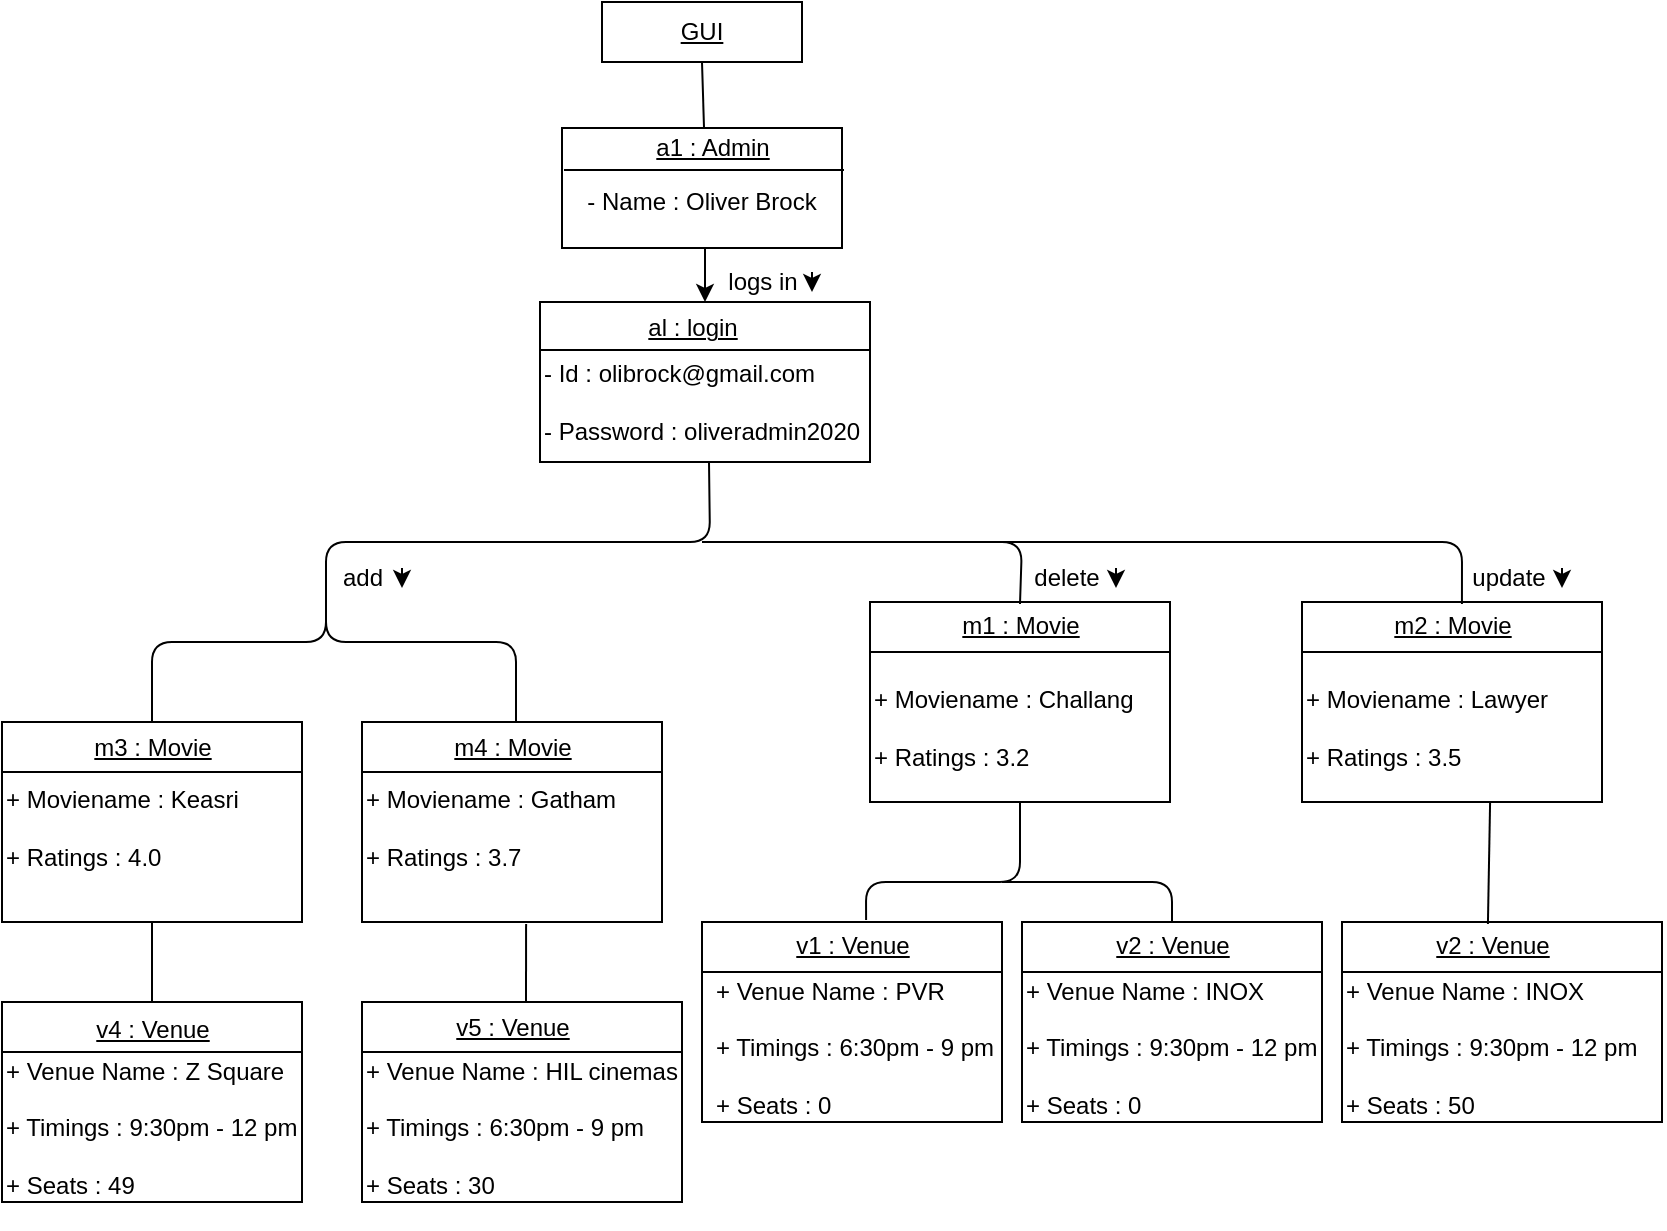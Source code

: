 <mxfile version="13.10.0" type="github">
  <diagram id="8StgFau6CERU6S8Ug89j" name="Page-1">
    <mxGraphModel dx="1022" dy="695" grid="1" gridSize="10" guides="1" tooltips="1" connect="1" arrows="1" fold="1" page="1" pageScale="1" pageWidth="850" pageHeight="1100" math="0" shadow="0">
      <root>
        <mxCell id="0" />
        <mxCell id="1" parent="0" />
        <mxCell id="SlvavN0k8m86maqTuqYq-1" value="&lt;u&gt;GUI&lt;/u&gt;" style="rounded=0;whiteSpace=wrap;html=1;" vertex="1" parent="1">
          <mxGeometry x="310" y="20" width="100" height="30" as="geometry" />
        </mxCell>
        <mxCell id="SlvavN0k8m86maqTuqYq-46" style="edgeStyle=orthogonalEdgeStyle;rounded=0;orthogonalLoop=1;jettySize=auto;html=1;exitX=0.5;exitY=1;exitDx=0;exitDy=0;entryX=0.5;entryY=0;entryDx=0;entryDy=0;" edge="1" parent="1" source="SlvavN0k8m86maqTuqYq-2" target="SlvavN0k8m86maqTuqYq-6">
          <mxGeometry relative="1" as="geometry" />
        </mxCell>
        <mxCell id="SlvavN0k8m86maqTuqYq-2" value="" style="rounded=0;whiteSpace=wrap;html=1;" vertex="1" parent="1">
          <mxGeometry x="290" y="83" width="140" height="60" as="geometry" />
        </mxCell>
        <mxCell id="SlvavN0k8m86maqTuqYq-3" value="&lt;u&gt;a1 : Admin&lt;br&gt;&lt;/u&gt;" style="text;html=1;align=center;verticalAlign=middle;resizable=0;points=[];autosize=1;" vertex="1" parent="1">
          <mxGeometry x="330" y="83" width="70" height="20" as="geometry" />
        </mxCell>
        <mxCell id="SlvavN0k8m86maqTuqYq-4" value="" style="endArrow=none;html=1;exitX=0;exitY=0.25;exitDx=0;exitDy=0;entryX=1;entryY=0.25;entryDx=0;entryDy=0;" edge="1" parent="1">
          <mxGeometry width="50" height="50" relative="1" as="geometry">
            <mxPoint x="291" y="104" as="sourcePoint" />
            <mxPoint x="431" y="104" as="targetPoint" />
          </mxGeometry>
        </mxCell>
        <mxCell id="SlvavN0k8m86maqTuqYq-5" value="- Name : Oliver Brock" style="text;html=1;strokeColor=none;fillColor=none;align=center;verticalAlign=middle;whiteSpace=wrap;rounded=0;" vertex="1" parent="1">
          <mxGeometry x="285" y="110" width="150" height="20" as="geometry" />
        </mxCell>
        <mxCell id="SlvavN0k8m86maqTuqYq-6" value="" style="rounded=0;whiteSpace=wrap;html=1;" vertex="1" parent="1">
          <mxGeometry x="279" y="170" width="165" height="80" as="geometry" />
        </mxCell>
        <mxCell id="SlvavN0k8m86maqTuqYq-7" value="&lt;u&gt;al : login&lt;br&gt;&lt;/u&gt;" style="text;html=1;align=center;verticalAlign=middle;resizable=0;points=[];autosize=1;" vertex="1" parent="1">
          <mxGeometry x="325" y="173" width="60" height="20" as="geometry" />
        </mxCell>
        <mxCell id="SlvavN0k8m86maqTuqYq-8" value="" style="endArrow=none;html=1;entryX=1;entryY=0.338;entryDx=0;entryDy=0;entryPerimeter=0;" edge="1" parent="1">
          <mxGeometry width="50" height="50" relative="1" as="geometry">
            <mxPoint x="279" y="194" as="sourcePoint" />
            <mxPoint x="444" y="194.04" as="targetPoint" />
          </mxGeometry>
        </mxCell>
        <mxCell id="SlvavN0k8m86maqTuqYq-9" value="&lt;div align=&quot;left&quot;&gt;- Id : olibrock@gmail.com&lt;/div&gt;&lt;div align=&quot;left&quot;&gt;&lt;br&gt;&lt;/div&gt;&lt;div align=&quot;left&quot;&gt;- Password : oliveradmin2020&lt;br&gt;&lt;/div&gt;" style="text;html=1;strokeColor=none;fillColor=none;align=left;verticalAlign=middle;whiteSpace=wrap;rounded=0;" vertex="1" parent="1">
          <mxGeometry x="279" y="210" width="185" height="20" as="geometry" />
        </mxCell>
        <mxCell id="SlvavN0k8m86maqTuqYq-10" value="" style="rounded=0;whiteSpace=wrap;html=1;" vertex="1" parent="1">
          <mxGeometry x="10" y="380" width="150" height="100" as="geometry" />
        </mxCell>
        <mxCell id="SlvavN0k8m86maqTuqYq-12" value="" style="endArrow=none;html=1;exitX=0;exitY=0.25;exitDx=0;exitDy=0;entryX=1;entryY=0.25;entryDx=0;entryDy=0;" edge="1" parent="1" source="SlvavN0k8m86maqTuqYq-10" target="SlvavN0k8m86maqTuqYq-10">
          <mxGeometry width="50" height="50" relative="1" as="geometry">
            <mxPoint x="80" y="400" as="sourcePoint" />
            <mxPoint x="130" y="350" as="targetPoint" />
          </mxGeometry>
        </mxCell>
        <mxCell id="SlvavN0k8m86maqTuqYq-13" value="&lt;u&gt;m3 : Movie&lt;br&gt;&lt;/u&gt;" style="text;html=1;align=center;verticalAlign=middle;resizable=0;points=[];autosize=1;" vertex="1" parent="1">
          <mxGeometry x="50" y="383" width="70" height="20" as="geometry" />
        </mxCell>
        <mxCell id="SlvavN0k8m86maqTuqYq-16" value="" style="rounded=0;whiteSpace=wrap;html=1;" vertex="1" parent="1">
          <mxGeometry x="190" y="380" width="150" height="100" as="geometry" />
        </mxCell>
        <mxCell id="SlvavN0k8m86maqTuqYq-17" value="" style="endArrow=none;html=1;exitX=0;exitY=0.25;exitDx=0;exitDy=0;entryX=1;entryY=0.25;entryDx=0;entryDy=0;" edge="1" parent="1" source="SlvavN0k8m86maqTuqYq-16" target="SlvavN0k8m86maqTuqYq-16">
          <mxGeometry width="50" height="50" relative="1" as="geometry">
            <mxPoint x="260" y="400" as="sourcePoint" />
            <mxPoint x="310" y="350" as="targetPoint" />
          </mxGeometry>
        </mxCell>
        <mxCell id="SlvavN0k8m86maqTuqYq-18" value="&lt;u&gt;m4 : Movie&lt;br&gt;&lt;/u&gt;" style="text;html=1;align=center;verticalAlign=middle;resizable=0;points=[];autosize=1;" vertex="1" parent="1">
          <mxGeometry x="230" y="383" width="70" height="20" as="geometry" />
        </mxCell>
        <mxCell id="SlvavN0k8m86maqTuqYq-19" value="" style="rounded=0;whiteSpace=wrap;html=1;" vertex="1" parent="1">
          <mxGeometry x="444" y="320" width="150" height="100" as="geometry" />
        </mxCell>
        <mxCell id="SlvavN0k8m86maqTuqYq-20" value="" style="endArrow=none;html=1;exitX=0;exitY=0.25;exitDx=0;exitDy=0;entryX=1;entryY=0.25;entryDx=0;entryDy=0;" edge="1" parent="1" source="SlvavN0k8m86maqTuqYq-19" target="SlvavN0k8m86maqTuqYq-19">
          <mxGeometry width="50" height="50" relative="1" as="geometry">
            <mxPoint x="514" y="400" as="sourcePoint" />
            <mxPoint x="564" y="350" as="targetPoint" />
          </mxGeometry>
        </mxCell>
        <mxCell id="SlvavN0k8m86maqTuqYq-21" value="&lt;u&gt;m1 : Movie&lt;br&gt;&lt;/u&gt;" style="text;html=1;align=center;verticalAlign=middle;resizable=0;points=[];autosize=1;" vertex="1" parent="1">
          <mxGeometry x="484" y="322" width="70" height="20" as="geometry" />
        </mxCell>
        <mxCell id="SlvavN0k8m86maqTuqYq-22" value="" style="rounded=0;whiteSpace=wrap;html=1;" vertex="1" parent="1">
          <mxGeometry x="660" y="320" width="150" height="100" as="geometry" />
        </mxCell>
        <mxCell id="SlvavN0k8m86maqTuqYq-23" value="" style="endArrow=none;html=1;exitX=0;exitY=0.25;exitDx=0;exitDy=0;entryX=1;entryY=0.25;entryDx=0;entryDy=0;" edge="1" parent="1" source="SlvavN0k8m86maqTuqYq-22" target="SlvavN0k8m86maqTuqYq-22">
          <mxGeometry width="50" height="50" relative="1" as="geometry">
            <mxPoint x="730" y="400" as="sourcePoint" />
            <mxPoint x="780" y="350" as="targetPoint" />
          </mxGeometry>
        </mxCell>
        <mxCell id="SlvavN0k8m86maqTuqYq-24" value="&lt;u&gt;m2 : Movie&lt;br&gt;&lt;/u&gt;" style="text;html=1;align=center;verticalAlign=middle;resizable=0;points=[];autosize=1;" vertex="1" parent="1">
          <mxGeometry x="700" y="322" width="70" height="20" as="geometry" />
        </mxCell>
        <mxCell id="SlvavN0k8m86maqTuqYq-25" value="" style="rounded=0;whiteSpace=wrap;html=1;" vertex="1" parent="1">
          <mxGeometry x="10" y="520" width="150" height="100" as="geometry" />
        </mxCell>
        <mxCell id="SlvavN0k8m86maqTuqYq-26" value="" style="endArrow=none;html=1;exitX=0;exitY=0.25;exitDx=0;exitDy=0;entryX=1;entryY=0.25;entryDx=0;entryDy=0;" edge="1" parent="1" source="SlvavN0k8m86maqTuqYq-25" target="SlvavN0k8m86maqTuqYq-25">
          <mxGeometry width="50" height="50" relative="1" as="geometry">
            <mxPoint x="80" y="560" as="sourcePoint" />
            <mxPoint x="130" y="510" as="targetPoint" />
          </mxGeometry>
        </mxCell>
        <mxCell id="SlvavN0k8m86maqTuqYq-27" value="&lt;u&gt;v4 : Venue&lt;br&gt;&lt;/u&gt;" style="text;html=1;align=center;verticalAlign=middle;resizable=0;points=[];autosize=1;" vertex="1" parent="1">
          <mxGeometry x="50" y="524" width="70" height="20" as="geometry" />
        </mxCell>
        <mxCell id="SlvavN0k8m86maqTuqYq-28" value="" style="rounded=0;whiteSpace=wrap;html=1;" vertex="1" parent="1">
          <mxGeometry x="190" y="520" width="160" height="100" as="geometry" />
        </mxCell>
        <mxCell id="SlvavN0k8m86maqTuqYq-29" value="" style="endArrow=none;html=1;exitX=0;exitY=0.25;exitDx=0;exitDy=0;entryX=1;entryY=0.25;entryDx=0;entryDy=0;" edge="1" parent="1" source="SlvavN0k8m86maqTuqYq-28" target="SlvavN0k8m86maqTuqYq-28">
          <mxGeometry width="50" height="50" relative="1" as="geometry">
            <mxPoint x="260" y="560" as="sourcePoint" />
            <mxPoint x="310" y="510" as="targetPoint" />
          </mxGeometry>
        </mxCell>
        <mxCell id="SlvavN0k8m86maqTuqYq-30" value="&lt;u&gt;v5 : Venue&lt;br&gt;&lt;/u&gt;" style="text;html=1;align=center;verticalAlign=middle;resizable=0;points=[];autosize=1;" vertex="1" parent="1">
          <mxGeometry x="230" y="523" width="70" height="20" as="geometry" />
        </mxCell>
        <mxCell id="SlvavN0k8m86maqTuqYq-31" value="" style="rounded=0;whiteSpace=wrap;html=1;" vertex="1" parent="1">
          <mxGeometry x="360" y="480" width="150" height="100" as="geometry" />
        </mxCell>
        <mxCell id="SlvavN0k8m86maqTuqYq-32" value="" style="endArrow=none;html=1;exitX=0;exitY=0.25;exitDx=0;exitDy=0;entryX=1;entryY=0.25;entryDx=0;entryDy=0;" edge="1" parent="1" source="SlvavN0k8m86maqTuqYq-31" target="SlvavN0k8m86maqTuqYq-31">
          <mxGeometry width="50" height="50" relative="1" as="geometry">
            <mxPoint x="430" y="560" as="sourcePoint" />
            <mxPoint x="480" y="510" as="targetPoint" />
          </mxGeometry>
        </mxCell>
        <mxCell id="SlvavN0k8m86maqTuqYq-33" value="&lt;u&gt;v1 : Venue&lt;br&gt;&lt;/u&gt;" style="text;html=1;align=center;verticalAlign=middle;resizable=0;points=[];autosize=1;" vertex="1" parent="1">
          <mxGeometry x="400" y="482" width="70" height="20" as="geometry" />
        </mxCell>
        <mxCell id="SlvavN0k8m86maqTuqYq-34" value="" style="rounded=0;whiteSpace=wrap;html=1;" vertex="1" parent="1">
          <mxGeometry x="520" y="480" width="150" height="100" as="geometry" />
        </mxCell>
        <mxCell id="SlvavN0k8m86maqTuqYq-35" value="" style="endArrow=none;html=1;exitX=0;exitY=0.25;exitDx=0;exitDy=0;entryX=1;entryY=0.25;entryDx=0;entryDy=0;" edge="1" parent="1" source="SlvavN0k8m86maqTuqYq-34" target="SlvavN0k8m86maqTuqYq-34">
          <mxGeometry width="50" height="50" relative="1" as="geometry">
            <mxPoint x="590" y="560" as="sourcePoint" />
            <mxPoint x="640" y="510" as="targetPoint" />
          </mxGeometry>
        </mxCell>
        <mxCell id="SlvavN0k8m86maqTuqYq-36" value="&lt;u&gt;v2 : Venue&lt;br&gt;&lt;/u&gt;" style="text;html=1;align=center;verticalAlign=middle;resizable=0;points=[];autosize=1;" vertex="1" parent="1">
          <mxGeometry x="560" y="482" width="70" height="20" as="geometry" />
        </mxCell>
        <mxCell id="SlvavN0k8m86maqTuqYq-37" value="" style="rounded=0;whiteSpace=wrap;html=1;" vertex="1" parent="1">
          <mxGeometry x="680" y="480" width="160" height="100" as="geometry" />
        </mxCell>
        <mxCell id="SlvavN0k8m86maqTuqYq-38" value="" style="endArrow=none;html=1;exitX=0;exitY=0.25;exitDx=0;exitDy=0;entryX=1;entryY=0.25;entryDx=0;entryDy=0;" edge="1" parent="1" source="SlvavN0k8m86maqTuqYq-37" target="SlvavN0k8m86maqTuqYq-37">
          <mxGeometry width="50" height="50" relative="1" as="geometry">
            <mxPoint x="750" y="560" as="sourcePoint" />
            <mxPoint x="800" y="510" as="targetPoint" />
          </mxGeometry>
        </mxCell>
        <mxCell id="SlvavN0k8m86maqTuqYq-39" value="&lt;u&gt;v2 : Venue&lt;br&gt;&lt;/u&gt;" style="text;html=1;align=center;verticalAlign=middle;resizable=0;points=[];autosize=1;" vertex="1" parent="1">
          <mxGeometry x="720" y="482" width="70" height="20" as="geometry" />
        </mxCell>
        <mxCell id="SlvavN0k8m86maqTuqYq-42" value="" style="endArrow=none;html=1;" edge="1" parent="1">
          <mxGeometry width="50" height="50" relative="1" as="geometry">
            <mxPoint x="519" y="321" as="sourcePoint" />
            <mxPoint x="360" y="290" as="targetPoint" />
            <Array as="points">
              <mxPoint x="520" y="290" />
            </Array>
          </mxGeometry>
        </mxCell>
        <mxCell id="SlvavN0k8m86maqTuqYq-43" value="" style="endArrow=none;html=1;exitX=0.571;exitY=-0.05;exitDx=0;exitDy=0;exitPerimeter=0;" edge="1" parent="1" source="SlvavN0k8m86maqTuqYq-24">
          <mxGeometry width="50" height="50" relative="1" as="geometry">
            <mxPoint x="720" y="320" as="sourcePoint" />
            <mxPoint x="510" y="290" as="targetPoint" />
            <Array as="points">
              <mxPoint x="740" y="290" />
            </Array>
          </mxGeometry>
        </mxCell>
        <mxCell id="SlvavN0k8m86maqTuqYq-44" value="" style="endArrow=none;html=1;exitX=0.5;exitY=0;exitDx=0;exitDy=0;entryX=0.5;entryY=1;entryDx=0;entryDy=0;" edge="1" parent="1" source="SlvavN0k8m86maqTuqYq-25" target="SlvavN0k8m86maqTuqYq-10">
          <mxGeometry width="50" height="50" relative="1" as="geometry">
            <mxPoint x="60" y="480" as="sourcePoint" />
            <mxPoint x="110" y="430" as="targetPoint" />
          </mxGeometry>
        </mxCell>
        <mxCell id="SlvavN0k8m86maqTuqYq-45" value="" style="endArrow=none;html=1;entryX=0.547;entryY=1.01;entryDx=0;entryDy=0;entryPerimeter=0;" edge="1" parent="1" target="SlvavN0k8m86maqTuqYq-16">
          <mxGeometry width="50" height="50" relative="1" as="geometry">
            <mxPoint x="272" y="520" as="sourcePoint" />
            <mxPoint x="290" y="420" as="targetPoint" />
          </mxGeometry>
        </mxCell>
        <mxCell id="SlvavN0k8m86maqTuqYq-47" value="" style="endArrow=none;html=1;exitX=0.443;exitY=0;exitDx=0;exitDy=0;exitPerimeter=0;entryX=0.5;entryY=1;entryDx=0;entryDy=0;" edge="1" parent="1" source="SlvavN0k8m86maqTuqYq-3" target="SlvavN0k8m86maqTuqYq-1">
          <mxGeometry width="50" height="50" relative="1" as="geometry">
            <mxPoint x="340" y="90" as="sourcePoint" />
            <mxPoint x="390" y="40" as="targetPoint" />
          </mxGeometry>
        </mxCell>
        <mxCell id="SlvavN0k8m86maqTuqYq-48" value="" style="endArrow=none;html=1;exitX=0.547;exitY=-0.01;exitDx=0;exitDy=0;exitPerimeter=0;entryX=0.5;entryY=1;entryDx=0;entryDy=0;" edge="1" parent="1" source="SlvavN0k8m86maqTuqYq-31" target="SlvavN0k8m86maqTuqYq-19">
          <mxGeometry width="50" height="50" relative="1" as="geometry">
            <mxPoint x="490" y="470" as="sourcePoint" />
            <mxPoint x="540" y="420" as="targetPoint" />
            <Array as="points">
              <mxPoint x="442" y="460" />
              <mxPoint x="519" y="460" />
            </Array>
          </mxGeometry>
        </mxCell>
        <mxCell id="SlvavN0k8m86maqTuqYq-49" value="" style="endArrow=none;html=1;exitX=0.5;exitY=0;exitDx=0;exitDy=0;" edge="1" parent="1" source="SlvavN0k8m86maqTuqYq-34">
          <mxGeometry width="50" height="50" relative="1" as="geometry">
            <mxPoint x="560" y="480" as="sourcePoint" />
            <mxPoint x="510" y="460" as="targetPoint" />
            <Array as="points">
              <mxPoint x="595" y="460" />
            </Array>
          </mxGeometry>
        </mxCell>
        <mxCell id="SlvavN0k8m86maqTuqYq-50" value="" style="endArrow=none;html=1;exitX=0.456;exitY=0.01;exitDx=0;exitDy=0;entryX=0.627;entryY=1;entryDx=0;entryDy=0;entryPerimeter=0;exitPerimeter=0;" edge="1" parent="1" source="SlvavN0k8m86maqTuqYq-37" target="SlvavN0k8m86maqTuqYq-22">
          <mxGeometry width="50" height="50" relative="1" as="geometry">
            <mxPoint x="720" y="480" as="sourcePoint" />
            <mxPoint x="770" y="430" as="targetPoint" />
          </mxGeometry>
        </mxCell>
        <mxCell id="SlvavN0k8m86maqTuqYq-51" value="add" style="text;html=1;align=center;verticalAlign=middle;resizable=0;points=[];autosize=1;" vertex="1" parent="1">
          <mxGeometry x="170" y="298" width="40" height="20" as="geometry" />
        </mxCell>
        <mxCell id="SlvavN0k8m86maqTuqYq-53" value="" style="endArrow=none;html=1;entryX=0.5;entryY=1;entryDx=0;entryDy=0;" edge="1" parent="1">
          <mxGeometry width="50" height="50" relative="1" as="geometry">
            <mxPoint x="172" y="320" as="sourcePoint" />
            <mxPoint x="363.5" y="250" as="targetPoint" />
            <Array as="points">
              <mxPoint x="172" y="290" />
              <mxPoint x="364" y="290" />
            </Array>
          </mxGeometry>
        </mxCell>
        <mxCell id="SlvavN0k8m86maqTuqYq-54" value="" style="endArrow=none;html=1;exitX=0.5;exitY=0;exitDx=0;exitDy=0;entryX=0.05;entryY=1.1;entryDx=0;entryDy=0;entryPerimeter=0;" edge="1" parent="1" source="SlvavN0k8m86maqTuqYq-10" target="SlvavN0k8m86maqTuqYq-51">
          <mxGeometry width="50" height="50" relative="1" as="geometry">
            <mxPoint x="90" y="360" as="sourcePoint" />
            <mxPoint x="140" y="310" as="targetPoint" />
            <Array as="points">
              <mxPoint x="85" y="340" />
              <mxPoint x="172" y="340" />
            </Array>
          </mxGeometry>
        </mxCell>
        <mxCell id="SlvavN0k8m86maqTuqYq-55" value="" style="endArrow=none;html=1;entryX=0.5;entryY=0;entryDx=0;entryDy=0;" edge="1" parent="1">
          <mxGeometry width="50" height="50" relative="1" as="geometry">
            <mxPoint x="172" y="320" as="sourcePoint" />
            <mxPoint x="267" y="380" as="targetPoint" />
            <Array as="points">
              <mxPoint x="172" y="340" />
              <mxPoint x="267" y="340" />
            </Array>
          </mxGeometry>
        </mxCell>
        <mxCell id="SlvavN0k8m86maqTuqYq-56" value="logs in" style="text;html=1;align=center;verticalAlign=middle;resizable=0;points=[];autosize=1;" vertex="1" parent="1">
          <mxGeometry x="365" y="150" width="50" height="20" as="geometry" />
        </mxCell>
        <mxCell id="SlvavN0k8m86maqTuqYq-57" value="delete" style="text;html=1;align=center;verticalAlign=middle;resizable=0;points=[];autosize=1;" vertex="1" parent="1">
          <mxGeometry x="517" y="298" width="50" height="20" as="geometry" />
        </mxCell>
        <mxCell id="SlvavN0k8m86maqTuqYq-58" value="update" style="text;html=1;align=center;verticalAlign=middle;resizable=0;points=[];autosize=1;" vertex="1" parent="1">
          <mxGeometry x="738" y="298" width="50" height="20" as="geometry" />
        </mxCell>
        <mxCell id="SlvavN0k8m86maqTuqYq-59" value="" style="endArrow=classic;html=1;" edge="1" parent="1">
          <mxGeometry width="50" height="50" relative="1" as="geometry">
            <mxPoint x="210.0" y="303" as="sourcePoint" />
            <mxPoint x="210.0" y="313" as="targetPoint" />
          </mxGeometry>
        </mxCell>
        <mxCell id="SlvavN0k8m86maqTuqYq-60" value="" style="endArrow=classic;html=1;" edge="1" parent="1">
          <mxGeometry width="50" height="50" relative="1" as="geometry">
            <mxPoint x="567.0" y="303" as="sourcePoint" />
            <mxPoint x="567.0" y="313" as="targetPoint" />
          </mxGeometry>
        </mxCell>
        <mxCell id="SlvavN0k8m86maqTuqYq-61" value="" style="endArrow=classic;html=1;" edge="1" parent="1">
          <mxGeometry width="50" height="50" relative="1" as="geometry">
            <mxPoint x="790.0" y="303" as="sourcePoint" />
            <mxPoint x="790.0" y="313" as="targetPoint" />
          </mxGeometry>
        </mxCell>
        <mxCell id="SlvavN0k8m86maqTuqYq-62" value="" style="endArrow=classic;html=1;" edge="1" parent="1">
          <mxGeometry width="50" height="50" relative="1" as="geometry">
            <mxPoint x="415.0" y="155" as="sourcePoint" />
            <mxPoint x="415.0" y="165" as="targetPoint" />
          </mxGeometry>
        </mxCell>
        <mxCell id="SlvavN0k8m86maqTuqYq-63" value="&lt;div align=&quot;left&quot;&gt;&lt;br&gt;&lt;/div&gt;&lt;div align=&quot;left&quot;&gt;+ Moviename : Challang&lt;br&gt;&lt;/div&gt;&lt;div align=&quot;left&quot;&gt;&lt;br&gt;&lt;/div&gt;&lt;div align=&quot;left&quot;&gt;+ Ratings : 3.2&lt;br&gt;&lt;/div&gt;&lt;div align=&quot;left&quot;&gt;&lt;br&gt;&lt;/div&gt;&lt;div align=&quot;left&quot;&gt;&lt;br&gt;&lt;/div&gt;" style="text;html=1;strokeColor=none;fillColor=none;align=left;verticalAlign=middle;whiteSpace=wrap;rounded=0;" vertex="1" parent="1">
          <mxGeometry x="444" y="360" width="150" height="60" as="geometry" />
        </mxCell>
        <mxCell id="SlvavN0k8m86maqTuqYq-64" value="&lt;div align=&quot;left&quot;&gt;&lt;br&gt;&lt;/div&gt;&lt;div align=&quot;left&quot;&gt;+ Moviename : Lawyer&lt;br&gt;&lt;/div&gt;&lt;div align=&quot;left&quot;&gt;&lt;br&gt;&lt;/div&gt;&lt;div align=&quot;left&quot;&gt;+ Ratings : 3.5&lt;br&gt;&lt;/div&gt;&lt;div align=&quot;left&quot;&gt;&lt;br&gt;&lt;/div&gt;&lt;div align=&quot;left&quot;&gt;&lt;br&gt;&lt;/div&gt;" style="text;html=1;strokeColor=none;fillColor=none;align=left;verticalAlign=middle;whiteSpace=wrap;rounded=0;" vertex="1" parent="1">
          <mxGeometry x="660" y="360" width="150" height="60" as="geometry" />
        </mxCell>
        <mxCell id="SlvavN0k8m86maqTuqYq-65" value="&lt;div align=&quot;left&quot;&gt;&lt;br&gt;&lt;/div&gt;&lt;div align=&quot;left&quot;&gt;+ Moviename : Keasri&lt;br&gt;&lt;/div&gt;&lt;div align=&quot;left&quot;&gt;&lt;br&gt;&lt;/div&gt;&lt;div align=&quot;left&quot;&gt;+ Ratings : 4.0&lt;br&gt;&lt;/div&gt;&lt;div align=&quot;left&quot;&gt;&lt;br&gt;&lt;/div&gt;&lt;div align=&quot;left&quot;&gt;&lt;br&gt;&lt;/div&gt;" style="text;html=1;strokeColor=none;fillColor=none;align=left;verticalAlign=middle;whiteSpace=wrap;rounded=0;" vertex="1" parent="1">
          <mxGeometry x="10" y="410" width="150" height="60" as="geometry" />
        </mxCell>
        <mxCell id="SlvavN0k8m86maqTuqYq-66" value="&lt;div align=&quot;left&quot;&gt;&lt;br&gt;&lt;/div&gt;&lt;div align=&quot;left&quot;&gt;+ Venue Name : PVR&lt;/div&gt;&lt;div align=&quot;left&quot;&gt;&lt;br&gt;&lt;/div&gt;&lt;div align=&quot;left&quot;&gt;+ Timings : 6:30pm - 9 pm&lt;br&gt;&lt;/div&gt;&lt;div align=&quot;left&quot;&gt;&lt;br&gt;&lt;/div&gt;+ Seats : 0&lt;br&gt;&lt;div align=&quot;left&quot;&gt;&lt;br&gt;&lt;/div&gt;" style="text;html=1;strokeColor=none;fillColor=none;align=left;verticalAlign=middle;whiteSpace=wrap;rounded=0;" vertex="1" parent="1">
          <mxGeometry x="365" y="513" width="150" height="60" as="geometry" />
        </mxCell>
        <mxCell id="SlvavN0k8m86maqTuqYq-67" value="&lt;div align=&quot;left&quot;&gt;&lt;br&gt;&lt;/div&gt;&lt;div align=&quot;left&quot;&gt;+ Venue Name : INOX&lt;/div&gt;&lt;div align=&quot;left&quot;&gt;&lt;br&gt;&lt;/div&gt;&lt;div align=&quot;left&quot;&gt;+ Timings : 9:30pm - 12 pm&lt;br&gt;&lt;/div&gt;&lt;div align=&quot;left&quot;&gt;&lt;br&gt;&lt;/div&gt;+ Seats : 0&lt;br&gt;&lt;div align=&quot;left&quot;&gt;&lt;br&gt;&lt;/div&gt;" style="text;html=1;strokeColor=none;fillColor=none;align=left;verticalAlign=middle;whiteSpace=wrap;rounded=0;" vertex="1" parent="1">
          <mxGeometry x="520" y="513" width="150" height="60" as="geometry" />
        </mxCell>
        <mxCell id="SlvavN0k8m86maqTuqYq-68" value="&lt;div align=&quot;left&quot;&gt;&lt;br&gt;&lt;/div&gt;&lt;div align=&quot;left&quot;&gt;+ Venue Name : HIL cinemas&lt;br&gt;&lt;/div&gt;&lt;div align=&quot;left&quot;&gt;&lt;br&gt;&lt;/div&gt;&lt;div align=&quot;left&quot;&gt;+ Timings : 6:30pm - 9 pm&lt;br&gt;&lt;/div&gt;&lt;div align=&quot;left&quot;&gt;&lt;br&gt;&lt;/div&gt;+ Seats : 30&lt;br&gt;&lt;div align=&quot;left&quot;&gt;&lt;br&gt;&lt;/div&gt;" style="text;html=1;strokeColor=none;fillColor=none;align=left;verticalAlign=middle;whiteSpace=wrap;rounded=0;" vertex="1" parent="1">
          <mxGeometry x="190" y="553" width="160" height="60" as="geometry" />
        </mxCell>
        <mxCell id="SlvavN0k8m86maqTuqYq-69" value="&lt;div align=&quot;left&quot;&gt;&lt;br&gt;&lt;/div&gt;&lt;div align=&quot;left&quot;&gt;+ Venue Name : Z Square&lt;br&gt;&lt;/div&gt;&lt;div align=&quot;left&quot;&gt;&lt;br&gt;&lt;/div&gt;&lt;div align=&quot;left&quot;&gt;+ Timings : 9:30pm - 12 pm&lt;br&gt;&lt;/div&gt;&lt;div align=&quot;left&quot;&gt;&lt;br&gt;&lt;/div&gt;+ Seats : 49&lt;br&gt;&lt;div align=&quot;left&quot;&gt;&lt;br&gt;&lt;/div&gt;" style="text;html=1;strokeColor=none;fillColor=none;align=left;verticalAlign=middle;whiteSpace=wrap;rounded=0;" vertex="1" parent="1">
          <mxGeometry x="10" y="553" width="150" height="60" as="geometry" />
        </mxCell>
        <mxCell id="SlvavN0k8m86maqTuqYq-70" value="&lt;div align=&quot;left&quot;&gt;&lt;br&gt;&lt;/div&gt;&lt;div align=&quot;left&quot;&gt;+ Venue Name : INOX&lt;/div&gt;&lt;div align=&quot;left&quot;&gt;&lt;br&gt;&lt;/div&gt;&lt;div align=&quot;left&quot;&gt;+ Timings : 9:30pm - 12 pm&lt;br&gt;&lt;/div&gt;&lt;div align=&quot;left&quot;&gt;&lt;br&gt;&lt;/div&gt;&lt;div&gt;+ Seats : 50&lt;/div&gt;&lt;div&gt;&lt;br&gt;&lt;/div&gt;" style="text;html=1;strokeColor=none;fillColor=none;align=left;verticalAlign=middle;whiteSpace=wrap;rounded=0;" vertex="1" parent="1">
          <mxGeometry x="680" y="513" width="150" height="60" as="geometry" />
        </mxCell>
        <mxCell id="SlvavN0k8m86maqTuqYq-71" value="&lt;div align=&quot;left&quot;&gt;&lt;br&gt;&lt;/div&gt;&lt;div align=&quot;left&quot;&gt;+ Moviename : Gatham&lt;br&gt;&lt;/div&gt;&lt;div align=&quot;left&quot;&gt;&lt;br&gt;&lt;/div&gt;&lt;div align=&quot;left&quot;&gt;+ Ratings : 3.7&lt;br&gt;&lt;/div&gt;&lt;div align=&quot;left&quot;&gt;&lt;br&gt;&lt;/div&gt;&lt;div align=&quot;left&quot;&gt;&lt;br&gt;&lt;/div&gt;" style="text;html=1;strokeColor=none;fillColor=none;align=left;verticalAlign=middle;whiteSpace=wrap;rounded=0;" vertex="1" parent="1">
          <mxGeometry x="190" y="410" width="150" height="60" as="geometry" />
        </mxCell>
      </root>
    </mxGraphModel>
  </diagram>
</mxfile>
